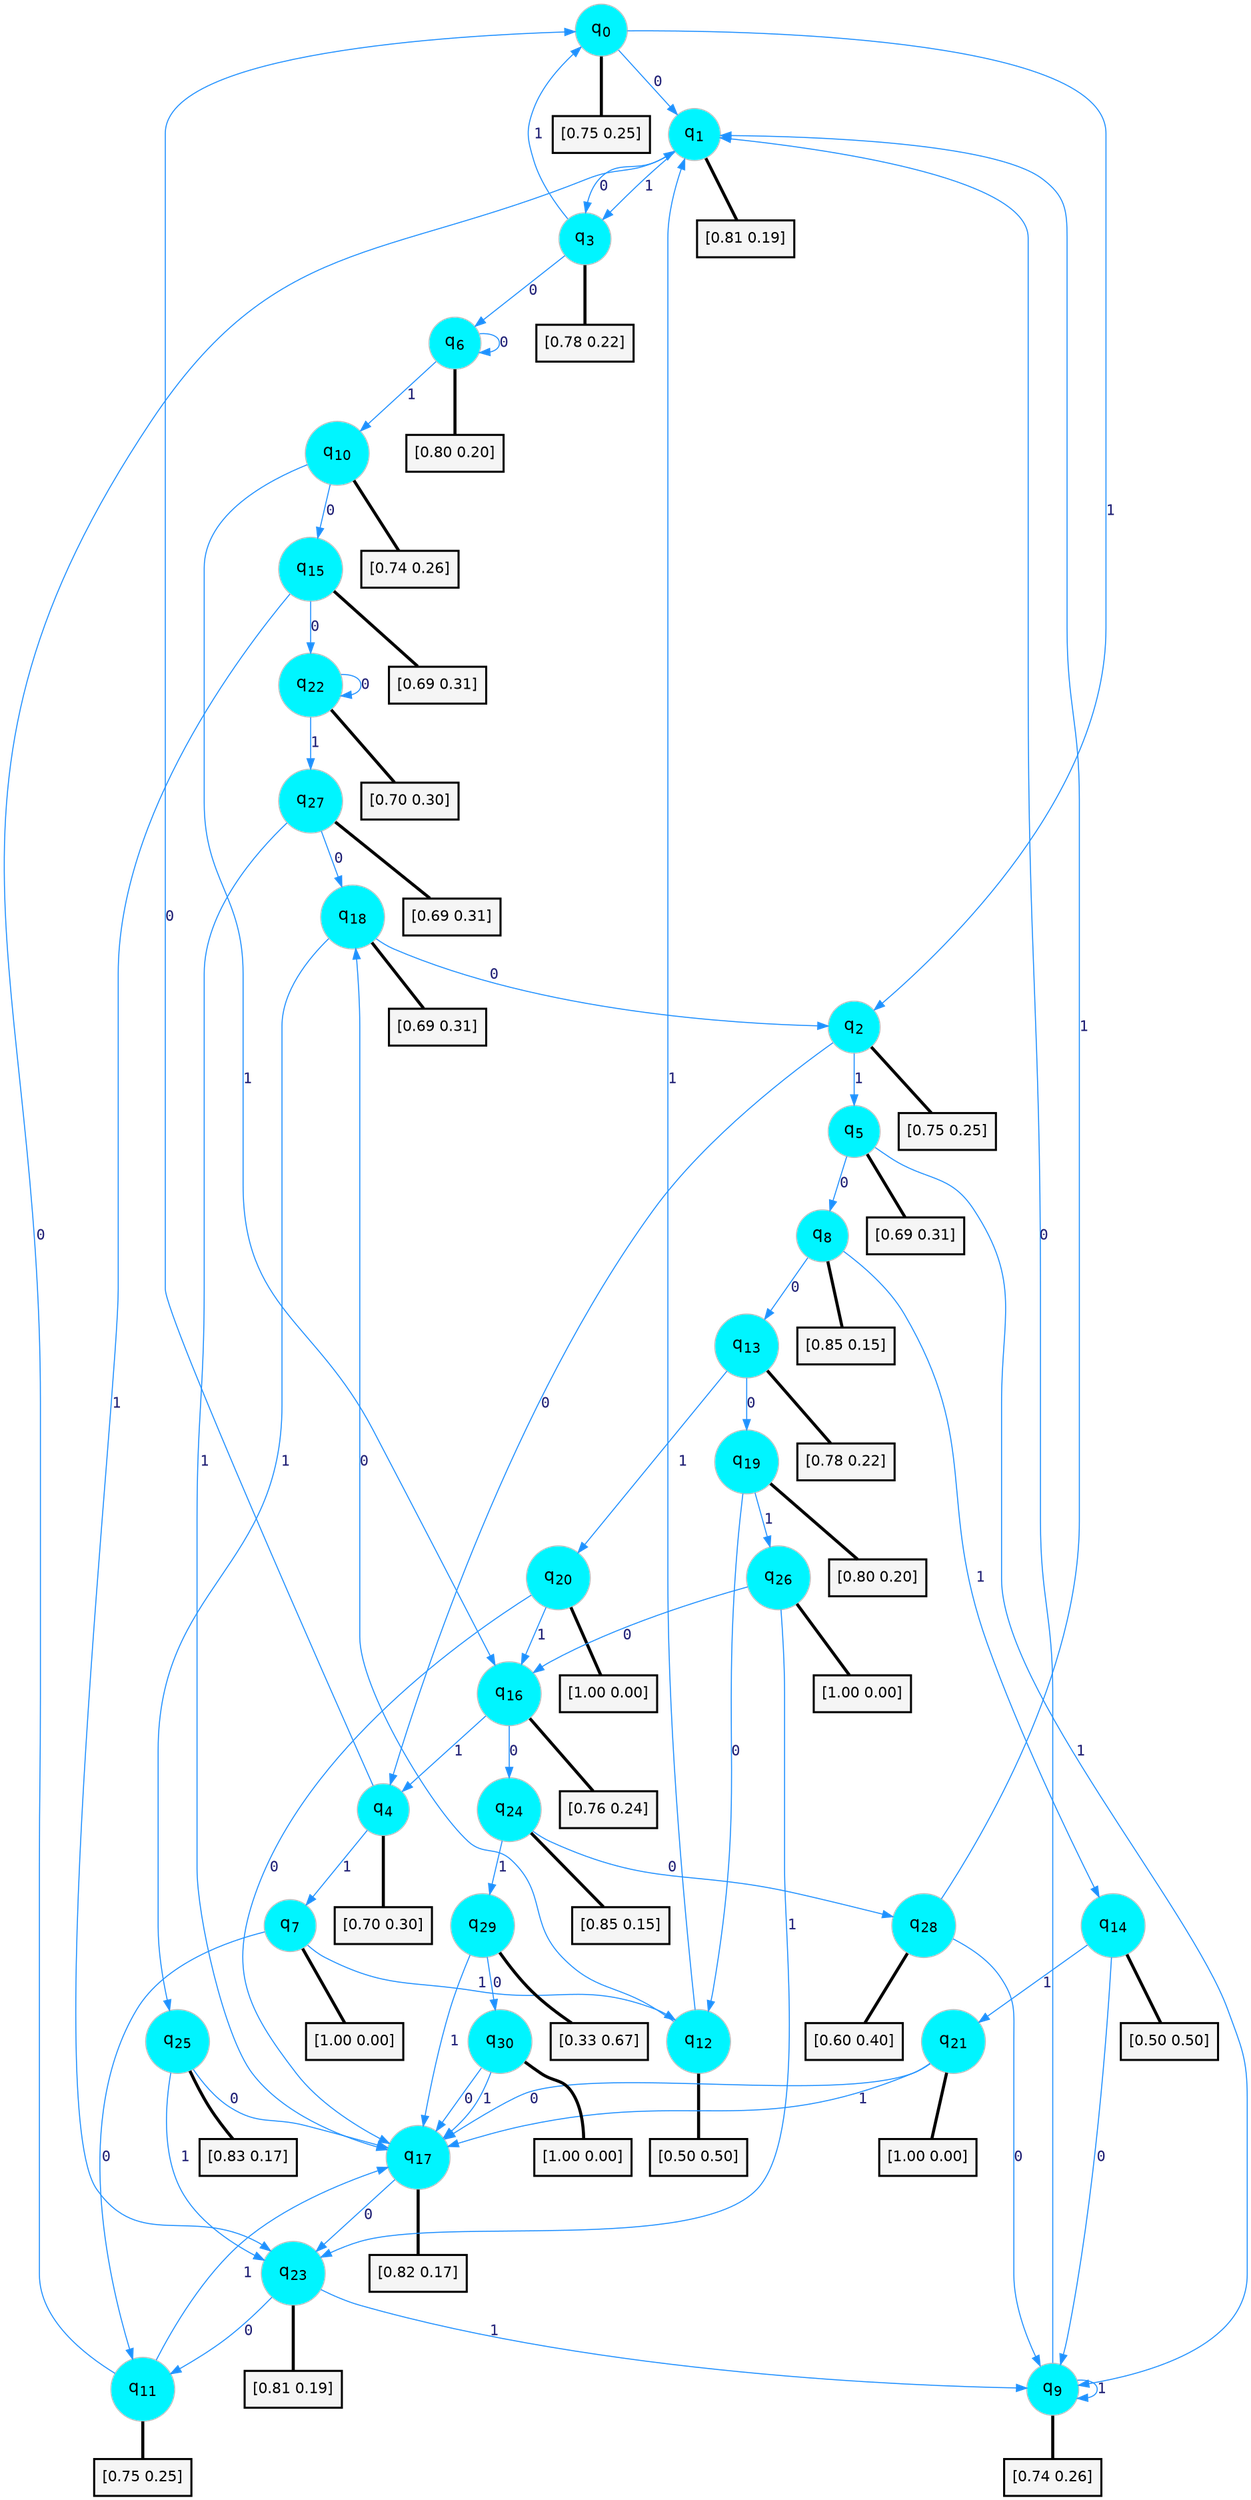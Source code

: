 digraph G {
graph [
bgcolor=transparent, dpi=300, rankdir=TD, size="40,25"];
node [
color=gray, fillcolor=turquoise1, fontcolor=black, fontname=Helvetica, fontsize=16, fontweight=bold, shape=circle, style=filled];
edge [
arrowsize=1, color=dodgerblue1, fontcolor=midnightblue, fontname=courier, fontweight=bold, penwidth=1, style=solid, weight=20];
0[label=<q<SUB>0</SUB>>];
1[label=<q<SUB>1</SUB>>];
2[label=<q<SUB>2</SUB>>];
3[label=<q<SUB>3</SUB>>];
4[label=<q<SUB>4</SUB>>];
5[label=<q<SUB>5</SUB>>];
6[label=<q<SUB>6</SUB>>];
7[label=<q<SUB>7</SUB>>];
8[label=<q<SUB>8</SUB>>];
9[label=<q<SUB>9</SUB>>];
10[label=<q<SUB>10</SUB>>];
11[label=<q<SUB>11</SUB>>];
12[label=<q<SUB>12</SUB>>];
13[label=<q<SUB>13</SUB>>];
14[label=<q<SUB>14</SUB>>];
15[label=<q<SUB>15</SUB>>];
16[label=<q<SUB>16</SUB>>];
17[label=<q<SUB>17</SUB>>];
18[label=<q<SUB>18</SUB>>];
19[label=<q<SUB>19</SUB>>];
20[label=<q<SUB>20</SUB>>];
21[label=<q<SUB>21</SUB>>];
22[label=<q<SUB>22</SUB>>];
23[label=<q<SUB>23</SUB>>];
24[label=<q<SUB>24</SUB>>];
25[label=<q<SUB>25</SUB>>];
26[label=<q<SUB>26</SUB>>];
27[label=<q<SUB>27</SUB>>];
28[label=<q<SUB>28</SUB>>];
29[label=<q<SUB>29</SUB>>];
30[label=<q<SUB>30</SUB>>];
31[label="[0.75 0.25]", shape=box,fontcolor=black, fontname=Helvetica, fontsize=14, penwidth=2, fillcolor=whitesmoke,color=black];
32[label="[0.81 0.19]", shape=box,fontcolor=black, fontname=Helvetica, fontsize=14, penwidth=2, fillcolor=whitesmoke,color=black];
33[label="[0.75 0.25]", shape=box,fontcolor=black, fontname=Helvetica, fontsize=14, penwidth=2, fillcolor=whitesmoke,color=black];
34[label="[0.78 0.22]", shape=box,fontcolor=black, fontname=Helvetica, fontsize=14, penwidth=2, fillcolor=whitesmoke,color=black];
35[label="[0.70 0.30]", shape=box,fontcolor=black, fontname=Helvetica, fontsize=14, penwidth=2, fillcolor=whitesmoke,color=black];
36[label="[0.69 0.31]", shape=box,fontcolor=black, fontname=Helvetica, fontsize=14, penwidth=2, fillcolor=whitesmoke,color=black];
37[label="[0.80 0.20]", shape=box,fontcolor=black, fontname=Helvetica, fontsize=14, penwidth=2, fillcolor=whitesmoke,color=black];
38[label="[1.00 0.00]", shape=box,fontcolor=black, fontname=Helvetica, fontsize=14, penwidth=2, fillcolor=whitesmoke,color=black];
39[label="[0.85 0.15]", shape=box,fontcolor=black, fontname=Helvetica, fontsize=14, penwidth=2, fillcolor=whitesmoke,color=black];
40[label="[0.74 0.26]", shape=box,fontcolor=black, fontname=Helvetica, fontsize=14, penwidth=2, fillcolor=whitesmoke,color=black];
41[label="[0.74 0.26]", shape=box,fontcolor=black, fontname=Helvetica, fontsize=14, penwidth=2, fillcolor=whitesmoke,color=black];
42[label="[0.75 0.25]", shape=box,fontcolor=black, fontname=Helvetica, fontsize=14, penwidth=2, fillcolor=whitesmoke,color=black];
43[label="[0.50 0.50]", shape=box,fontcolor=black, fontname=Helvetica, fontsize=14, penwidth=2, fillcolor=whitesmoke,color=black];
44[label="[0.78 0.22]", shape=box,fontcolor=black, fontname=Helvetica, fontsize=14, penwidth=2, fillcolor=whitesmoke,color=black];
45[label="[0.50 0.50]", shape=box,fontcolor=black, fontname=Helvetica, fontsize=14, penwidth=2, fillcolor=whitesmoke,color=black];
46[label="[0.69 0.31]", shape=box,fontcolor=black, fontname=Helvetica, fontsize=14, penwidth=2, fillcolor=whitesmoke,color=black];
47[label="[0.76 0.24]", shape=box,fontcolor=black, fontname=Helvetica, fontsize=14, penwidth=2, fillcolor=whitesmoke,color=black];
48[label="[0.82 0.17]", shape=box,fontcolor=black, fontname=Helvetica, fontsize=14, penwidth=2, fillcolor=whitesmoke,color=black];
49[label="[0.69 0.31]", shape=box,fontcolor=black, fontname=Helvetica, fontsize=14, penwidth=2, fillcolor=whitesmoke,color=black];
50[label="[0.80 0.20]", shape=box,fontcolor=black, fontname=Helvetica, fontsize=14, penwidth=2, fillcolor=whitesmoke,color=black];
51[label="[1.00 0.00]", shape=box,fontcolor=black, fontname=Helvetica, fontsize=14, penwidth=2, fillcolor=whitesmoke,color=black];
52[label="[1.00 0.00]", shape=box,fontcolor=black, fontname=Helvetica, fontsize=14, penwidth=2, fillcolor=whitesmoke,color=black];
53[label="[0.70 0.30]", shape=box,fontcolor=black, fontname=Helvetica, fontsize=14, penwidth=2, fillcolor=whitesmoke,color=black];
54[label="[0.81 0.19]", shape=box,fontcolor=black, fontname=Helvetica, fontsize=14, penwidth=2, fillcolor=whitesmoke,color=black];
55[label="[0.85 0.15]", shape=box,fontcolor=black, fontname=Helvetica, fontsize=14, penwidth=2, fillcolor=whitesmoke,color=black];
56[label="[0.83 0.17]", shape=box,fontcolor=black, fontname=Helvetica, fontsize=14, penwidth=2, fillcolor=whitesmoke,color=black];
57[label="[1.00 0.00]", shape=box,fontcolor=black, fontname=Helvetica, fontsize=14, penwidth=2, fillcolor=whitesmoke,color=black];
58[label="[0.69 0.31]", shape=box,fontcolor=black, fontname=Helvetica, fontsize=14, penwidth=2, fillcolor=whitesmoke,color=black];
59[label="[0.60 0.40]", shape=box,fontcolor=black, fontname=Helvetica, fontsize=14, penwidth=2, fillcolor=whitesmoke,color=black];
60[label="[0.33 0.67]", shape=box,fontcolor=black, fontname=Helvetica, fontsize=14, penwidth=2, fillcolor=whitesmoke,color=black];
61[label="[1.00 0.00]", shape=box,fontcolor=black, fontname=Helvetica, fontsize=14, penwidth=2, fillcolor=whitesmoke,color=black];
0->1 [label=0];
0->2 [label=1];
0->31 [arrowhead=none, penwidth=3,color=black];
1->3 [label=0];
1->3 [label=1];
1->32 [arrowhead=none, penwidth=3,color=black];
2->4 [label=0];
2->5 [label=1];
2->33 [arrowhead=none, penwidth=3,color=black];
3->6 [label=0];
3->0 [label=1];
3->34 [arrowhead=none, penwidth=3,color=black];
4->0 [label=0];
4->7 [label=1];
4->35 [arrowhead=none, penwidth=3,color=black];
5->8 [label=0];
5->9 [label=1];
5->36 [arrowhead=none, penwidth=3,color=black];
6->6 [label=0];
6->10 [label=1];
6->37 [arrowhead=none, penwidth=3,color=black];
7->11 [label=0];
7->12 [label=1];
7->38 [arrowhead=none, penwidth=3,color=black];
8->13 [label=0];
8->14 [label=1];
8->39 [arrowhead=none, penwidth=3,color=black];
9->1 [label=0];
9->9 [label=1];
9->40 [arrowhead=none, penwidth=3,color=black];
10->15 [label=0];
10->16 [label=1];
10->41 [arrowhead=none, penwidth=3,color=black];
11->1 [label=0];
11->17 [label=1];
11->42 [arrowhead=none, penwidth=3,color=black];
12->18 [label=0];
12->1 [label=1];
12->43 [arrowhead=none, penwidth=3,color=black];
13->19 [label=0];
13->20 [label=1];
13->44 [arrowhead=none, penwidth=3,color=black];
14->9 [label=0];
14->21 [label=1];
14->45 [arrowhead=none, penwidth=3,color=black];
15->22 [label=0];
15->23 [label=1];
15->46 [arrowhead=none, penwidth=3,color=black];
16->24 [label=0];
16->4 [label=1];
16->47 [arrowhead=none, penwidth=3,color=black];
17->23 [label=0];
17->48 [arrowhead=none, penwidth=3,color=black];
18->2 [label=0];
18->25 [label=1];
18->49 [arrowhead=none, penwidth=3,color=black];
19->12 [label=0];
19->26 [label=1];
19->50 [arrowhead=none, penwidth=3,color=black];
20->17 [label=0];
20->16 [label=1];
20->51 [arrowhead=none, penwidth=3,color=black];
21->17 [label=0];
21->17 [label=1];
21->52 [arrowhead=none, penwidth=3,color=black];
22->22 [label=0];
22->27 [label=1];
22->53 [arrowhead=none, penwidth=3,color=black];
23->11 [label=0];
23->9 [label=1];
23->54 [arrowhead=none, penwidth=3,color=black];
24->28 [label=0];
24->29 [label=1];
24->55 [arrowhead=none, penwidth=3,color=black];
25->17 [label=0];
25->23 [label=1];
25->56 [arrowhead=none, penwidth=3,color=black];
26->16 [label=0];
26->23 [label=1];
26->57 [arrowhead=none, penwidth=3,color=black];
27->18 [label=0];
27->17 [label=1];
27->58 [arrowhead=none, penwidth=3,color=black];
28->9 [label=0];
28->1 [label=1];
28->59 [arrowhead=none, penwidth=3,color=black];
29->30 [label=0];
29->17 [label=1];
29->60 [arrowhead=none, penwidth=3,color=black];
30->17 [label=0];
30->17 [label=1];
30->61 [arrowhead=none, penwidth=3,color=black];
}
